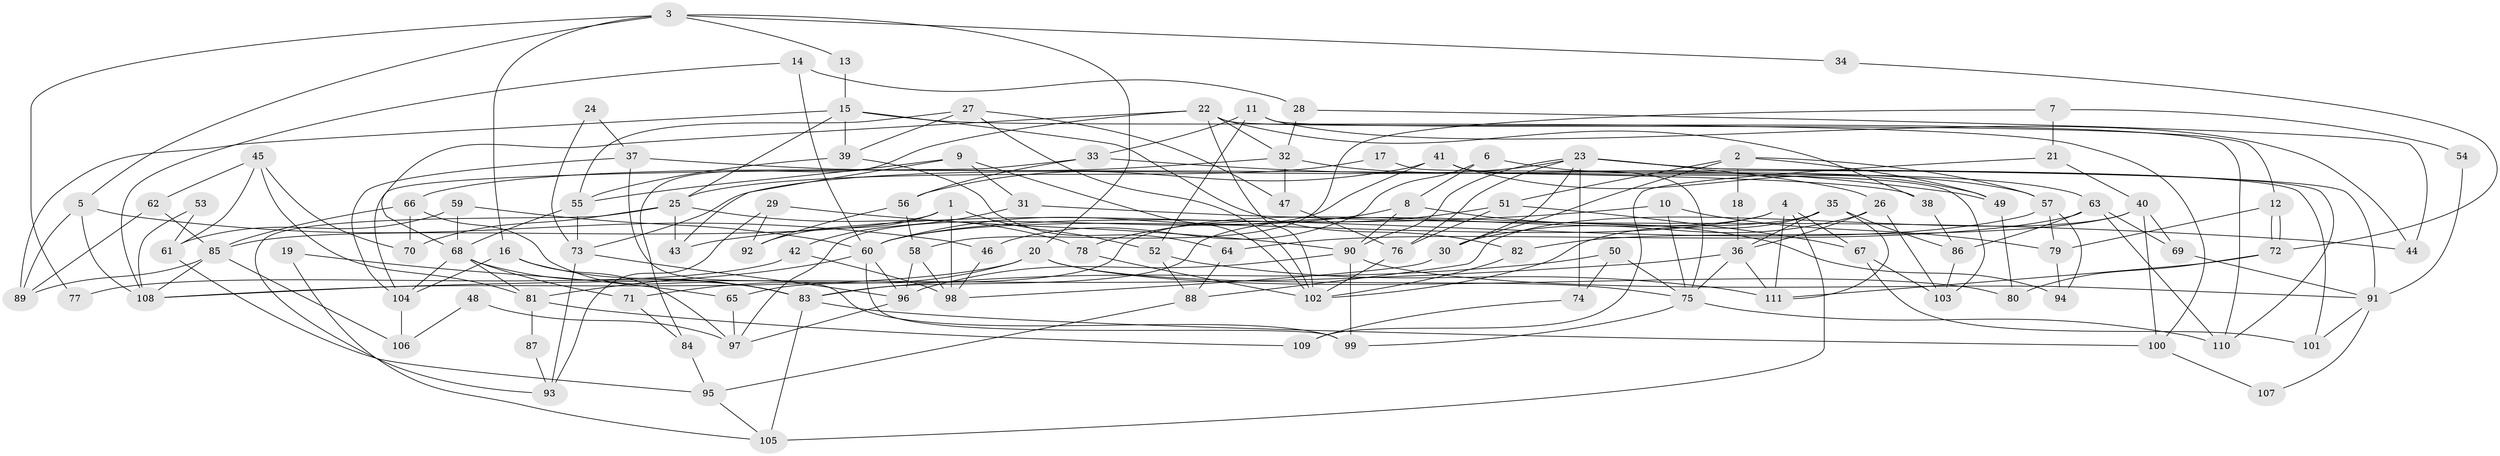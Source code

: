 // Generated by graph-tools (version 1.1) at 2025/36/03/09/25 02:36:18]
// undirected, 111 vertices, 222 edges
graph export_dot {
graph [start="1"]
  node [color=gray90,style=filled];
  1;
  2;
  3;
  4;
  5;
  6;
  7;
  8;
  9;
  10;
  11;
  12;
  13;
  14;
  15;
  16;
  17;
  18;
  19;
  20;
  21;
  22;
  23;
  24;
  25;
  26;
  27;
  28;
  29;
  30;
  31;
  32;
  33;
  34;
  35;
  36;
  37;
  38;
  39;
  40;
  41;
  42;
  43;
  44;
  45;
  46;
  47;
  48;
  49;
  50;
  51;
  52;
  53;
  54;
  55;
  56;
  57;
  58;
  59;
  60;
  61;
  62;
  63;
  64;
  65;
  66;
  67;
  68;
  69;
  70;
  71;
  72;
  73;
  74;
  75;
  76;
  77;
  78;
  79;
  80;
  81;
  82;
  83;
  84;
  85;
  86;
  87;
  88;
  89;
  90;
  91;
  92;
  93;
  94;
  95;
  96;
  97;
  98;
  99;
  100;
  101;
  102;
  103;
  104;
  105;
  106;
  107;
  108;
  109;
  110;
  111;
  1 -- 85;
  1 -- 98;
  1 -- 52;
  1 -- 92;
  2 -- 57;
  2 -- 49;
  2 -- 18;
  2 -- 30;
  2 -- 51;
  3 -- 20;
  3 -- 16;
  3 -- 5;
  3 -- 13;
  3 -- 34;
  3 -- 77;
  4 -- 111;
  4 -- 60;
  4 -- 65;
  4 -- 67;
  4 -- 105;
  5 -- 89;
  5 -- 46;
  5 -- 108;
  6 -- 63;
  6 -- 8;
  6 -- 46;
  7 -- 21;
  7 -- 58;
  7 -- 54;
  8 -- 60;
  8 -- 90;
  8 -- 94;
  9 -- 102;
  9 -- 43;
  9 -- 31;
  9 -- 55;
  10 -- 79;
  10 -- 75;
  10 -- 43;
  11 -- 12;
  11 -- 33;
  11 -- 44;
  11 -- 52;
  12 -- 72;
  12 -- 72;
  12 -- 79;
  13 -- 15;
  14 -- 60;
  14 -- 108;
  14 -- 28;
  15 -- 89;
  15 -- 100;
  15 -- 25;
  15 -- 39;
  15 -- 82;
  16 -- 104;
  16 -- 83;
  16 -- 97;
  17 -- 101;
  17 -- 25;
  18 -- 36;
  19 -- 105;
  19 -- 65;
  20 -- 80;
  20 -- 108;
  20 -- 71;
  20 -- 75;
  21 -- 109;
  21 -- 40;
  22 -- 84;
  22 -- 102;
  22 -- 32;
  22 -- 38;
  22 -- 68;
  22 -- 110;
  23 -- 110;
  23 -- 30;
  23 -- 26;
  23 -- 73;
  23 -- 74;
  23 -- 76;
  23 -- 90;
  23 -- 91;
  24 -- 73;
  24 -- 37;
  25 -- 70;
  25 -- 43;
  25 -- 78;
  25 -- 93;
  26 -- 103;
  26 -- 30;
  26 -- 36;
  27 -- 55;
  27 -- 102;
  27 -- 39;
  27 -- 47;
  28 -- 32;
  28 -- 44;
  29 -- 93;
  29 -- 90;
  29 -- 92;
  30 -- 98;
  31 -- 44;
  31 -- 42;
  32 -- 47;
  32 -- 57;
  32 -- 66;
  33 -- 56;
  33 -- 104;
  33 -- 49;
  34 -- 72;
  35 -- 86;
  35 -- 111;
  35 -- 36;
  35 -- 83;
  35 -- 102;
  36 -- 75;
  36 -- 108;
  36 -- 111;
  37 -- 99;
  37 -- 38;
  37 -- 104;
  38 -- 86;
  39 -- 55;
  39 -- 64;
  40 -- 82;
  40 -- 88;
  40 -- 69;
  40 -- 100;
  41 -- 56;
  41 -- 75;
  41 -- 49;
  41 -- 97;
  41 -- 103;
  42 -- 98;
  42 -- 77;
  45 -- 81;
  45 -- 61;
  45 -- 62;
  45 -- 70;
  46 -- 98;
  47 -- 76;
  48 -- 97;
  48 -- 106;
  49 -- 80;
  50 -- 75;
  50 -- 83;
  50 -- 74;
  51 -- 78;
  51 -- 67;
  51 -- 76;
  52 -- 88;
  52 -- 111;
  53 -- 108;
  53 -- 61;
  54 -- 91;
  55 -- 68;
  55 -- 73;
  56 -- 58;
  56 -- 92;
  57 -- 60;
  57 -- 79;
  57 -- 94;
  58 -- 98;
  58 -- 96;
  59 -- 60;
  59 -- 68;
  59 -- 61;
  60 -- 96;
  60 -- 99;
  60 -- 81;
  61 -- 95;
  62 -- 85;
  62 -- 89;
  63 -- 110;
  63 -- 69;
  63 -- 64;
  63 -- 86;
  64 -- 88;
  65 -- 97;
  66 -- 83;
  66 -- 70;
  66 -- 85;
  67 -- 101;
  67 -- 103;
  68 -- 71;
  68 -- 81;
  68 -- 83;
  68 -- 104;
  69 -- 91;
  71 -- 84;
  72 -- 111;
  72 -- 80;
  73 -- 93;
  73 -- 96;
  74 -- 109;
  75 -- 99;
  75 -- 110;
  76 -- 102;
  78 -- 102;
  79 -- 94;
  81 -- 87;
  81 -- 109;
  82 -- 102;
  83 -- 100;
  83 -- 105;
  84 -- 95;
  85 -- 108;
  85 -- 89;
  85 -- 106;
  86 -- 103;
  87 -- 93;
  88 -- 95;
  90 -- 96;
  90 -- 91;
  90 -- 99;
  91 -- 101;
  91 -- 107;
  95 -- 105;
  96 -- 97;
  100 -- 107;
  104 -- 106;
}
